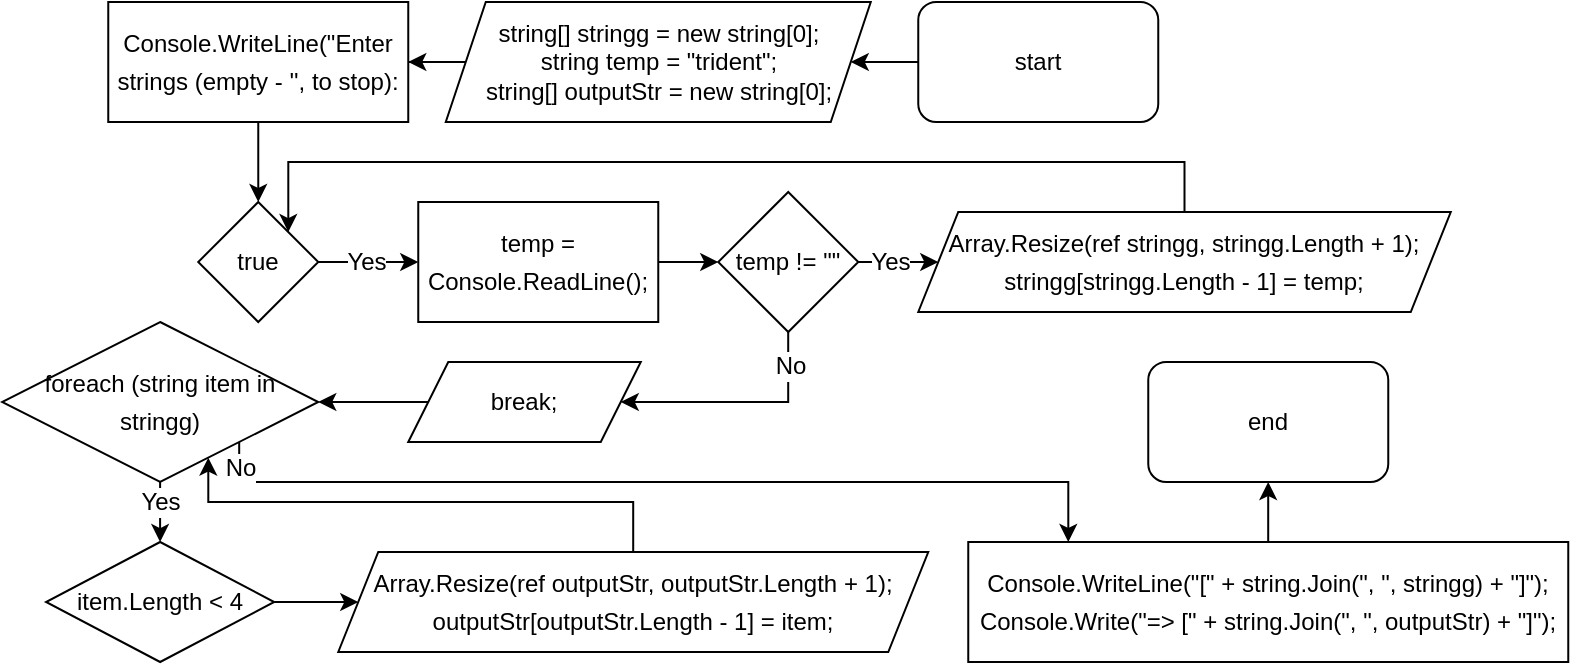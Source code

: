 <mxfile version="24.5.3" type="device">
  <diagram name="Page-1" id="Or7m6pzntjB-fdUFc4Re">
    <mxGraphModel dx="2481" dy="1362" grid="1" gridSize="10" guides="1" tooltips="1" connect="1" arrows="1" fold="1" page="1" pageScale="1" pageWidth="850" pageHeight="1100" math="0" shadow="0">
      <root>
        <mxCell id="0" />
        <mxCell id="1" parent="0" />
        <mxCell id="yjSXSwuSQDAIj_Qeg24v-32" style="edgeStyle=orthogonalEdgeStyle;rounded=0;orthogonalLoop=1;jettySize=auto;html=1;" edge="1" parent="1" source="yjSXSwuSQDAIj_Qeg24v-33" target="yjSXSwuSQDAIj_Qeg24v-35">
          <mxGeometry relative="1" as="geometry" />
        </mxCell>
        <mxCell id="yjSXSwuSQDAIj_Qeg24v-33" value="start" style="rounded=1;whiteSpace=wrap;html=1;" vertex="1" parent="1">
          <mxGeometry x="-358.87" y="10" width="120" height="60" as="geometry" />
        </mxCell>
        <mxCell id="yjSXSwuSQDAIj_Qeg24v-34" style="edgeStyle=orthogonalEdgeStyle;rounded=0;orthogonalLoop=1;jettySize=auto;html=1;" edge="1" parent="1" source="yjSXSwuSQDAIj_Qeg24v-35" target="yjSXSwuSQDAIj_Qeg24v-55">
          <mxGeometry relative="1" as="geometry" />
        </mxCell>
        <mxCell id="yjSXSwuSQDAIj_Qeg24v-35" value="&lt;div&gt;string[] stringg = new string[0];&lt;/div&gt;&lt;div&gt;&lt;span style=&quot;background-color: initial;&quot;&gt;string temp = &quot;trident&quot;;&lt;/span&gt;&lt;/div&gt;&lt;div&gt;string[] outputStr = new string[0];&lt;/div&gt;" style="shape=parallelogram;perimeter=parallelogramPerimeter;whiteSpace=wrap;html=1;fixedSize=1;" vertex="1" parent="1">
          <mxGeometry x="-595.12" y="10" width="212.5" height="60" as="geometry" />
        </mxCell>
        <mxCell id="yjSXSwuSQDAIj_Qeg24v-58" value="" style="edgeStyle=orthogonalEdgeStyle;rounded=0;orthogonalLoop=1;jettySize=auto;html=1;fontFamily=Helvetica;fontSize=12;fontColor=default;" edge="1" parent="1" source="yjSXSwuSQDAIj_Qeg24v-38" target="yjSXSwuSQDAIj_Qeg24v-57">
          <mxGeometry relative="1" as="geometry" />
        </mxCell>
        <mxCell id="yjSXSwuSQDAIj_Qeg24v-59" value="Yes" style="edgeLabel;html=1;align=center;verticalAlign=middle;resizable=0;points=[];strokeColor=default;fontFamily=Helvetica;fontSize=12;fontColor=default;fillColor=default;" vertex="1" connectable="0" parent="yjSXSwuSQDAIj_Qeg24v-58">
          <mxGeometry x="-0.067" relative="1" as="geometry">
            <mxPoint as="offset" />
          </mxGeometry>
        </mxCell>
        <mxCell id="yjSXSwuSQDAIj_Qeg24v-38" value="true" style="rhombus;whiteSpace=wrap;html=1;" vertex="1" parent="1">
          <mxGeometry x="-718.87" y="110" width="60" height="60" as="geometry" />
        </mxCell>
        <mxCell id="yjSXSwuSQDAIj_Qeg24v-56" style="edgeStyle=orthogonalEdgeStyle;rounded=0;orthogonalLoop=1;jettySize=auto;html=1;" edge="1" parent="1" source="yjSXSwuSQDAIj_Qeg24v-55" target="yjSXSwuSQDAIj_Qeg24v-38">
          <mxGeometry relative="1" as="geometry" />
        </mxCell>
        <mxCell id="yjSXSwuSQDAIj_Qeg24v-55" value="&lt;div style=&quot;line-height: 19px;&quot;&gt;&lt;div style=&quot;&quot;&gt;Console.WriteLine(&quot;Enter strings (empty - &#39;&#39;, to stop):&lt;/div&gt;&lt;/div&gt;" style="whiteSpace=wrap;html=1;" vertex="1" parent="1">
          <mxGeometry x="-763.87" y="10" width="150" height="60" as="geometry" />
        </mxCell>
        <mxCell id="yjSXSwuSQDAIj_Qeg24v-61" value="" style="edgeStyle=orthogonalEdgeStyle;rounded=0;orthogonalLoop=1;jettySize=auto;html=1;fontFamily=Helvetica;fontSize=12;fontColor=default;" edge="1" parent="1" source="yjSXSwuSQDAIj_Qeg24v-57" target="yjSXSwuSQDAIj_Qeg24v-60">
          <mxGeometry relative="1" as="geometry" />
        </mxCell>
        <mxCell id="yjSXSwuSQDAIj_Qeg24v-57" value="&lt;div style=&quot;line-height: 19px;&quot;&gt;&lt;div style=&quot;&quot;&gt;temp = Console.ReadLine();&lt;/div&gt;&lt;/div&gt;" style="whiteSpace=wrap;html=1;" vertex="1" parent="1">
          <mxGeometry x="-608.87" y="110" width="120" height="60" as="geometry" />
        </mxCell>
        <mxCell id="yjSXSwuSQDAIj_Qeg24v-65" style="edgeStyle=orthogonalEdgeStyle;rounded=0;orthogonalLoop=1;jettySize=auto;html=1;fontFamily=Helvetica;fontSize=12;fontColor=default;" edge="1" parent="1" source="yjSXSwuSQDAIj_Qeg24v-60" target="yjSXSwuSQDAIj_Qeg24v-64">
          <mxGeometry relative="1" as="geometry" />
        </mxCell>
        <mxCell id="yjSXSwuSQDAIj_Qeg24v-66" value="Yes" style="edgeLabel;html=1;align=center;verticalAlign=middle;resizable=0;points=[];strokeColor=default;fontFamily=Helvetica;fontSize=12;fontColor=default;fillColor=default;" vertex="1" connectable="0" parent="yjSXSwuSQDAIj_Qeg24v-65">
          <mxGeometry x="0.182" relative="1" as="geometry">
            <mxPoint as="offset" />
          </mxGeometry>
        </mxCell>
        <mxCell id="yjSXSwuSQDAIj_Qeg24v-68" style="edgeStyle=orthogonalEdgeStyle;rounded=0;orthogonalLoop=1;jettySize=auto;html=1;fontFamily=Helvetica;fontSize=12;fontColor=default;" edge="1" parent="1" source="yjSXSwuSQDAIj_Qeg24v-60" target="yjSXSwuSQDAIj_Qeg24v-67">
          <mxGeometry relative="1" as="geometry">
            <Array as="points">
              <mxPoint x="-423.87" y="210" />
            </Array>
          </mxGeometry>
        </mxCell>
        <mxCell id="yjSXSwuSQDAIj_Qeg24v-70" value="No" style="edgeLabel;html=1;align=center;verticalAlign=middle;resizable=0;points=[];strokeColor=default;fontFamily=Helvetica;fontSize=12;fontColor=default;fillColor=default;" vertex="1" connectable="0" parent="yjSXSwuSQDAIj_Qeg24v-68">
          <mxGeometry x="-0.723" y="1" relative="1" as="geometry">
            <mxPoint as="offset" />
          </mxGeometry>
        </mxCell>
        <mxCell id="yjSXSwuSQDAIj_Qeg24v-60" value="&lt;div style=&quot;line-height: 19px;&quot;&gt;temp != &quot;&quot;&lt;/div&gt;" style="rhombus;whiteSpace=wrap;html=1;" vertex="1" parent="1">
          <mxGeometry x="-458.87" y="105" width="70" height="70" as="geometry" />
        </mxCell>
        <mxCell id="yjSXSwuSQDAIj_Qeg24v-75" style="edgeStyle=orthogonalEdgeStyle;rounded=0;orthogonalLoop=1;jettySize=auto;html=1;fontFamily=Helvetica;fontSize=12;fontColor=default;" edge="1" parent="1" source="yjSXSwuSQDAIj_Qeg24v-64" target="yjSXSwuSQDAIj_Qeg24v-38">
          <mxGeometry relative="1" as="geometry">
            <Array as="points">
              <mxPoint x="-225.87" y="90" />
              <mxPoint x="-673.87" y="90" />
            </Array>
          </mxGeometry>
        </mxCell>
        <mxCell id="yjSXSwuSQDAIj_Qeg24v-64" value="&lt;div style=&quot;line-height: 19px;&quot;&gt;&lt;div style=&quot;&quot;&gt;Array.Resize(ref stringg, stringg.Length + 1);&lt;/div&gt;&lt;div style=&quot;&quot;&gt;&lt;span style=&quot;background-color: initial;&quot;&gt;stringg[stringg.Length - 1] = temp;&lt;/span&gt;&lt;/div&gt;&lt;/div&gt;" style="shape=parallelogram;perimeter=parallelogramPerimeter;whiteSpace=wrap;html=1;fixedSize=1;" vertex="1" parent="1">
          <mxGeometry x="-358.87" y="115" width="266.25" height="50" as="geometry" />
        </mxCell>
        <mxCell id="yjSXSwuSQDAIj_Qeg24v-72" value="" style="edgeStyle=orthogonalEdgeStyle;rounded=0;orthogonalLoop=1;jettySize=auto;html=1;fontFamily=Helvetica;fontSize=12;fontColor=default;" edge="1" parent="1" source="yjSXSwuSQDAIj_Qeg24v-67" target="yjSXSwuSQDAIj_Qeg24v-71">
          <mxGeometry relative="1" as="geometry" />
        </mxCell>
        <mxCell id="yjSXSwuSQDAIj_Qeg24v-67" value="&lt;div&gt;break;&lt;/div&gt;" style="shape=parallelogram;perimeter=parallelogramPerimeter;whiteSpace=wrap;html=1;fixedSize=1;" vertex="1" parent="1">
          <mxGeometry x="-613.87" y="190" width="116.25" height="40" as="geometry" />
        </mxCell>
        <mxCell id="yjSXSwuSQDAIj_Qeg24v-74" value="" style="edgeStyle=orthogonalEdgeStyle;rounded=0;orthogonalLoop=1;jettySize=auto;html=1;fontFamily=Helvetica;fontSize=12;fontColor=default;" edge="1" parent="1" source="yjSXSwuSQDAIj_Qeg24v-71" target="yjSXSwuSQDAIj_Qeg24v-73">
          <mxGeometry relative="1" as="geometry" />
        </mxCell>
        <mxCell id="yjSXSwuSQDAIj_Qeg24v-82" value="Yes" style="edgeLabel;html=1;align=center;verticalAlign=middle;resizable=0;points=[];strokeColor=default;fontFamily=Helvetica;fontSize=12;fontColor=default;fillColor=default;" vertex="1" connectable="0" parent="yjSXSwuSQDAIj_Qeg24v-74">
          <mxGeometry x="0.344" y="4" relative="1" as="geometry">
            <mxPoint x="-4" y="-4" as="offset" />
          </mxGeometry>
        </mxCell>
        <mxCell id="yjSXSwuSQDAIj_Qeg24v-83" style="edgeStyle=orthogonalEdgeStyle;rounded=0;orthogonalLoop=1;jettySize=auto;html=1;fontFamily=Helvetica;fontSize=12;fontColor=default;exitX=1;exitY=1;exitDx=0;exitDy=0;" edge="1" parent="1" source="yjSXSwuSQDAIj_Qeg24v-71" target="yjSXSwuSQDAIj_Qeg24v-81">
          <mxGeometry relative="1" as="geometry">
            <mxPoint x="-691.133" y="240.0" as="sourcePoint" />
            <mxPoint x="-156.6" y="290.0" as="targetPoint" />
            <Array as="points">
              <mxPoint x="-698.87" y="250" />
              <mxPoint x="-283.87" y="250" />
            </Array>
          </mxGeometry>
        </mxCell>
        <mxCell id="yjSXSwuSQDAIj_Qeg24v-86" value="No" style="edgeLabel;html=1;align=center;verticalAlign=middle;resizable=0;points=[];strokeColor=default;fontFamily=Helvetica;fontSize=12;fontColor=default;fillColor=default;" vertex="1" connectable="0" parent="yjSXSwuSQDAIj_Qeg24v-83">
          <mxGeometry x="-0.947" relative="1" as="geometry">
            <mxPoint as="offset" />
          </mxGeometry>
        </mxCell>
        <mxCell id="yjSXSwuSQDAIj_Qeg24v-71" value="&lt;div style=&quot;line-height: 19px;&quot;&gt;foreach (string item in stringg)&lt;/div&gt;" style="rhombus;whiteSpace=wrap;html=1;" vertex="1" parent="1">
          <mxGeometry x="-817" y="170" width="158.13" height="80" as="geometry" />
        </mxCell>
        <mxCell id="yjSXSwuSQDAIj_Qeg24v-79" style="edgeStyle=orthogonalEdgeStyle;rounded=0;orthogonalLoop=1;jettySize=auto;html=1;fontFamily=Helvetica;fontSize=12;fontColor=default;" edge="1" parent="1" source="yjSXSwuSQDAIj_Qeg24v-73" target="yjSXSwuSQDAIj_Qeg24v-77">
          <mxGeometry relative="1" as="geometry" />
        </mxCell>
        <mxCell id="yjSXSwuSQDAIj_Qeg24v-73" value="&lt;div style=&quot;line-height: 19px;&quot;&gt;item.Length &amp;lt; 4&lt;/div&gt;" style="rhombus;whiteSpace=wrap;html=1;" vertex="1" parent="1">
          <mxGeometry x="-794.97" y="280" width="114.07" height="60" as="geometry" />
        </mxCell>
        <mxCell id="yjSXSwuSQDAIj_Qeg24v-80" style="edgeStyle=orthogonalEdgeStyle;rounded=0;orthogonalLoop=1;jettySize=auto;html=1;fontFamily=Helvetica;fontSize=12;fontColor=default;" edge="1" parent="1" source="yjSXSwuSQDAIj_Qeg24v-77" target="yjSXSwuSQDAIj_Qeg24v-71">
          <mxGeometry relative="1" as="geometry">
            <Array as="points">
              <mxPoint x="-500.87" y="260" />
              <mxPoint x="-713.87" y="260" />
            </Array>
          </mxGeometry>
        </mxCell>
        <mxCell id="yjSXSwuSQDAIj_Qeg24v-77" value="&lt;div style=&quot;line-height: 19px;&quot;&gt;&lt;div style=&quot;&quot;&gt;&lt;div style=&quot;line-height: 19px;&quot;&gt;&lt;div style=&quot;&quot;&gt;Array.Resize(ref outputStr, outputStr.Length + 1);&lt;/div&gt;&lt;div style=&quot;&quot;&gt;outputStr[outputStr.Length - 1] = item;&lt;/div&gt;&lt;/div&gt;&lt;/div&gt;&lt;/div&gt;" style="shape=parallelogram;perimeter=parallelogramPerimeter;whiteSpace=wrap;html=1;fixedSize=1;" vertex="1" parent="1">
          <mxGeometry x="-648.87" y="285" width="295" height="50" as="geometry" />
        </mxCell>
        <mxCell id="yjSXSwuSQDAIj_Qeg24v-85" style="edgeStyle=orthogonalEdgeStyle;rounded=0;orthogonalLoop=1;jettySize=auto;html=1;fontFamily=Helvetica;fontSize=12;fontColor=default;" edge="1" parent="1" source="yjSXSwuSQDAIj_Qeg24v-81" target="yjSXSwuSQDAIj_Qeg24v-84">
          <mxGeometry relative="1" as="geometry" />
        </mxCell>
        <mxCell id="yjSXSwuSQDAIj_Qeg24v-81" value="&lt;div style=&quot;line-height: 19px;&quot;&gt;&lt;div style=&quot;&quot;&gt;&lt;div style=&quot;line-height: 19px;&quot;&gt;&lt;div style=&quot;&quot;&gt;Console.WriteLine(&quot;[&quot; + string.Join(&quot;, &quot;, stringg) + &quot;]&quot;);&lt;/div&gt;&lt;div style=&quot;&quot;&gt;Console.Write(&quot;=&amp;gt; [&quot; + string.Join(&quot;, &quot;, outputStr) + &quot;]&quot;);&lt;/div&gt;&lt;/div&gt;&lt;/div&gt;&lt;/div&gt;" style="whiteSpace=wrap;html=1;" vertex="1" parent="1">
          <mxGeometry x="-333.87" y="280" width="300" height="60" as="geometry" />
        </mxCell>
        <mxCell id="yjSXSwuSQDAIj_Qeg24v-84" value="end" style="rounded=1;whiteSpace=wrap;html=1;" vertex="1" parent="1">
          <mxGeometry x="-243.87" y="190" width="120" height="60" as="geometry" />
        </mxCell>
      </root>
    </mxGraphModel>
  </diagram>
</mxfile>
